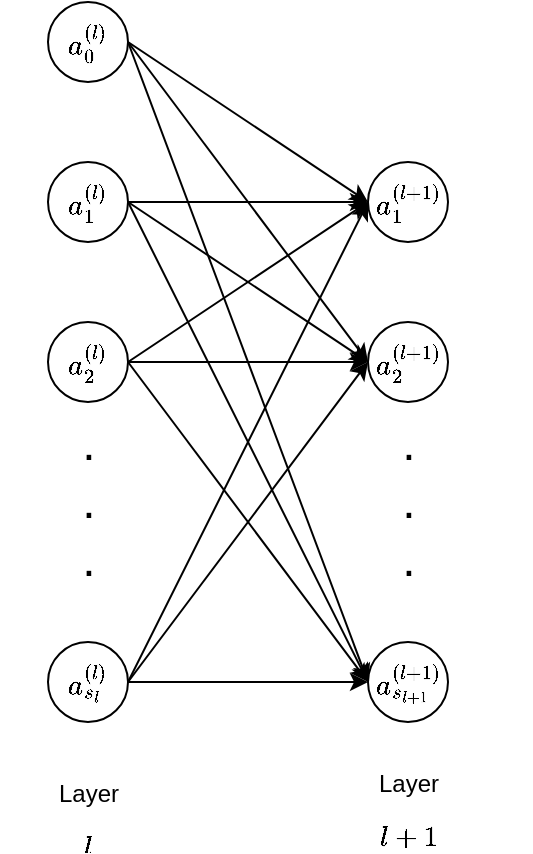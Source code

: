 <mxfile version="14.4.3" type="device"><diagram id="kB_VnyDKdqfQ-usbVAqt" name="Page-1"><mxGraphModel dx="1350" dy="816" grid="1" gridSize="10" guides="1" tooltips="1" connect="1" arrows="1" fold="1" page="1" pageScale="1" pageWidth="850" pageHeight="1100" math="1" shadow="0"><root><mxCell id="0"/><mxCell id="1" parent="0"/><mxCell id="jTmjDVQ0a6wpJ2lo-yMG-1" value="$$a_0^{(l)}$$" style="ellipse;whiteSpace=wrap;html=1;aspect=fixed;" parent="1" vertex="1"><mxGeometry x="80" y="80" width="40" height="40" as="geometry"/></mxCell><mxCell id="jTmjDVQ0a6wpJ2lo-yMG-2" value="$$a_1^{(l)}$$" style="ellipse;whiteSpace=wrap;html=1;aspect=fixed;" parent="1" vertex="1"><mxGeometry x="80" y="160" width="40" height="40" as="geometry"/></mxCell><mxCell id="jTmjDVQ0a6wpJ2lo-yMG-3" value="$$a_2^{(l)}$$" style="ellipse;whiteSpace=wrap;html=1;aspect=fixed;" parent="1" vertex="1"><mxGeometry x="80" y="240" width="40" height="40" as="geometry"/></mxCell><mxCell id="jTmjDVQ0a6wpJ2lo-yMG-4" value="$$a_{s_l}^{(l)}$$" style="ellipse;whiteSpace=wrap;html=1;aspect=fixed;" parent="1" vertex="1"><mxGeometry x="80" y="400" width="40" height="40" as="geometry"/></mxCell><mxCell id="jTmjDVQ0a6wpJ2lo-yMG-6" value="$$a_1^{(l+1)}$$" style="ellipse;whiteSpace=wrap;html=1;aspect=fixed;" parent="1" vertex="1"><mxGeometry x="240" y="160" width="40" height="40" as="geometry"/></mxCell><mxCell id="jTmjDVQ0a6wpJ2lo-yMG-7" value="$$a_2^{(l+1)}$$" style="ellipse;whiteSpace=wrap;html=1;aspect=fixed;" parent="1" vertex="1"><mxGeometry x="240" y="240" width="40" height="40" as="geometry"/></mxCell><mxCell id="jTmjDVQ0a6wpJ2lo-yMG-8" value="&lt;span&gt;$$a_{s_{l+1}}^{(l+1)}$$&lt;/span&gt;" style="ellipse;whiteSpace=wrap;html=1;aspect=fixed;" parent="1" vertex="1"><mxGeometry x="240" y="400" width="40" height="40" as="geometry"/></mxCell><mxCell id="jTmjDVQ0a6wpJ2lo-yMG-10" value="" style="endArrow=classic;html=1;exitX=1;exitY=0.5;exitDx=0;exitDy=0;entryX=0;entryY=0.5;entryDx=0;entryDy=0;" parent="1" source="jTmjDVQ0a6wpJ2lo-yMG-1" target="jTmjDVQ0a6wpJ2lo-yMG-6" edge="1"><mxGeometry width="50" height="50" relative="1" as="geometry"><mxPoint x="400" y="310" as="sourcePoint"/><mxPoint x="450" y="260" as="targetPoint"/></mxGeometry></mxCell><mxCell id="jTmjDVQ0a6wpJ2lo-yMG-11" value="" style="endArrow=classic;html=1;exitX=1;exitY=0.5;exitDx=0;exitDy=0;entryX=0;entryY=0.5;entryDx=0;entryDy=0;" parent="1" source="jTmjDVQ0a6wpJ2lo-yMG-2" target="jTmjDVQ0a6wpJ2lo-yMG-6" edge="1"><mxGeometry width="50" height="50" relative="1" as="geometry"><mxPoint x="130" y="110" as="sourcePoint"/><mxPoint x="250" y="190" as="targetPoint"/></mxGeometry></mxCell><mxCell id="jTmjDVQ0a6wpJ2lo-yMG-12" value="" style="endArrow=classic;html=1;exitX=1;exitY=0.5;exitDx=0;exitDy=0;entryX=0;entryY=0.5;entryDx=0;entryDy=0;" parent="1" source="jTmjDVQ0a6wpJ2lo-yMG-3" target="jTmjDVQ0a6wpJ2lo-yMG-6" edge="1"><mxGeometry width="50" height="50" relative="1" as="geometry"><mxPoint x="140" y="120" as="sourcePoint"/><mxPoint x="260" y="200" as="targetPoint"/></mxGeometry></mxCell><mxCell id="jTmjDVQ0a6wpJ2lo-yMG-13" value="" style="endArrow=classic;html=1;exitX=1;exitY=0.5;exitDx=0;exitDy=0;entryX=0;entryY=0.5;entryDx=0;entryDy=0;" parent="1" source="jTmjDVQ0a6wpJ2lo-yMG-4" target="jTmjDVQ0a6wpJ2lo-yMG-6" edge="1"><mxGeometry width="50" height="50" relative="1" as="geometry"><mxPoint x="150" y="130" as="sourcePoint"/><mxPoint x="270" y="210" as="targetPoint"/></mxGeometry></mxCell><mxCell id="jTmjDVQ0a6wpJ2lo-yMG-14" value="" style="endArrow=classic;html=1;exitX=1;exitY=0.5;exitDx=0;exitDy=0;entryX=0;entryY=0.5;entryDx=0;entryDy=0;" parent="1" source="jTmjDVQ0a6wpJ2lo-yMG-1" target="jTmjDVQ0a6wpJ2lo-yMG-7" edge="1"><mxGeometry width="50" height="50" relative="1" as="geometry"><mxPoint x="160" y="140" as="sourcePoint"/><mxPoint x="280" y="220" as="targetPoint"/></mxGeometry></mxCell><mxCell id="jTmjDVQ0a6wpJ2lo-yMG-15" value="" style="endArrow=classic;html=1;exitX=1;exitY=0.5;exitDx=0;exitDy=0;entryX=0;entryY=0.5;entryDx=0;entryDy=0;" parent="1" source="jTmjDVQ0a6wpJ2lo-yMG-1" target="jTmjDVQ0a6wpJ2lo-yMG-8" edge="1"><mxGeometry width="50" height="50" relative="1" as="geometry"><mxPoint x="170" y="150" as="sourcePoint"/><mxPoint x="290" y="230" as="targetPoint"/></mxGeometry></mxCell><mxCell id="jTmjDVQ0a6wpJ2lo-yMG-16" value="" style="endArrow=classic;html=1;exitX=1;exitY=0.5;exitDx=0;exitDy=0;entryX=0;entryY=0.5;entryDx=0;entryDy=0;" parent="1" source="jTmjDVQ0a6wpJ2lo-yMG-2" target="jTmjDVQ0a6wpJ2lo-yMG-7" edge="1"><mxGeometry width="50" height="50" relative="1" as="geometry"><mxPoint x="180" y="160" as="sourcePoint"/><mxPoint x="300" y="240" as="targetPoint"/></mxGeometry></mxCell><mxCell id="jTmjDVQ0a6wpJ2lo-yMG-17" value="" style="endArrow=classic;html=1;exitX=1;exitY=0.5;exitDx=0;exitDy=0;entryX=0;entryY=0.5;entryDx=0;entryDy=0;" parent="1" source="jTmjDVQ0a6wpJ2lo-yMG-3" target="jTmjDVQ0a6wpJ2lo-yMG-7" edge="1"><mxGeometry width="50" height="50" relative="1" as="geometry"><mxPoint x="190" y="170" as="sourcePoint"/><mxPoint x="310" y="250" as="targetPoint"/></mxGeometry></mxCell><mxCell id="jTmjDVQ0a6wpJ2lo-yMG-18" value="" style="endArrow=classic;html=1;exitX=1;exitY=0.5;exitDx=0;exitDy=0;entryX=0;entryY=0.5;entryDx=0;entryDy=0;" parent="1" source="jTmjDVQ0a6wpJ2lo-yMG-4" target="jTmjDVQ0a6wpJ2lo-yMG-7" edge="1"><mxGeometry width="50" height="50" relative="1" as="geometry"><mxPoint x="200" y="180" as="sourcePoint"/><mxPoint x="320" y="260" as="targetPoint"/></mxGeometry></mxCell><mxCell id="jTmjDVQ0a6wpJ2lo-yMG-19" value="" style="endArrow=classic;html=1;exitX=1;exitY=0.5;exitDx=0;exitDy=0;entryX=0;entryY=0.5;entryDx=0;entryDy=0;" parent="1" source="jTmjDVQ0a6wpJ2lo-yMG-2" target="jTmjDVQ0a6wpJ2lo-yMG-8" edge="1"><mxGeometry width="50" height="50" relative="1" as="geometry"><mxPoint x="210" y="190" as="sourcePoint"/><mxPoint x="330" y="270" as="targetPoint"/></mxGeometry></mxCell><mxCell id="jTmjDVQ0a6wpJ2lo-yMG-20" value="" style="endArrow=classic;html=1;exitX=1;exitY=0.5;exitDx=0;exitDy=0;entryX=0;entryY=0.5;entryDx=0;entryDy=0;" parent="1" source="jTmjDVQ0a6wpJ2lo-yMG-3" target="jTmjDVQ0a6wpJ2lo-yMG-8" edge="1"><mxGeometry width="50" height="50" relative="1" as="geometry"><mxPoint x="220" y="200" as="sourcePoint"/><mxPoint x="340" y="280" as="targetPoint"/></mxGeometry></mxCell><mxCell id="jTmjDVQ0a6wpJ2lo-yMG-21" value="" style="endArrow=classic;html=1;exitX=1;exitY=0.5;exitDx=0;exitDy=0;entryX=0;entryY=0.5;entryDx=0;entryDy=0;" parent="1" source="jTmjDVQ0a6wpJ2lo-yMG-4" target="jTmjDVQ0a6wpJ2lo-yMG-8" edge="1"><mxGeometry width="50" height="50" relative="1" as="geometry"><mxPoint x="230" y="210" as="sourcePoint"/><mxPoint x="350" y="290" as="targetPoint"/></mxGeometry></mxCell><mxCell id="jTmjDVQ0a6wpJ2lo-yMG-27" value="Layer $$l$$" style="text;html=1;align=center;verticalAlign=middle;resizable=0;points=[];autosize=1;" parent="1" vertex="1"><mxGeometry x="60" y="485" width="80" height="20" as="geometry"/></mxCell><mxCell id="jTmjDVQ0a6wpJ2lo-yMG-28" value="Layer $$l+1$$" style="text;html=1;align=center;verticalAlign=middle;resizable=0;points=[];autosize=1;" parent="1" vertex="1"><mxGeometry x="215" y="480" width="90" height="20" as="geometry"/></mxCell><mxCell id="jTmjDVQ0a6wpJ2lo-yMG-32" value="&lt;font style=&quot;font-size: 24px&quot;&gt;.&lt;br&gt;.&lt;br&gt;.&lt;/font&gt;" style="text;html=1;align=center;verticalAlign=middle;resizable=0;points=[];autosize=1;" parent="1" vertex="1"><mxGeometry x="90" y="300" width="20" height="60" as="geometry"/></mxCell><mxCell id="jTmjDVQ0a6wpJ2lo-yMG-75" value="&lt;font style=&quot;font-size: 24px&quot;&gt;.&lt;br&gt;.&lt;br&gt;.&lt;/font&gt;" style="text;html=1;align=center;verticalAlign=middle;resizable=0;points=[];autosize=1;" parent="1" vertex="1"><mxGeometry x="250" y="300" width="20" height="60" as="geometry"/></mxCell></root></mxGraphModel></diagram></mxfile>